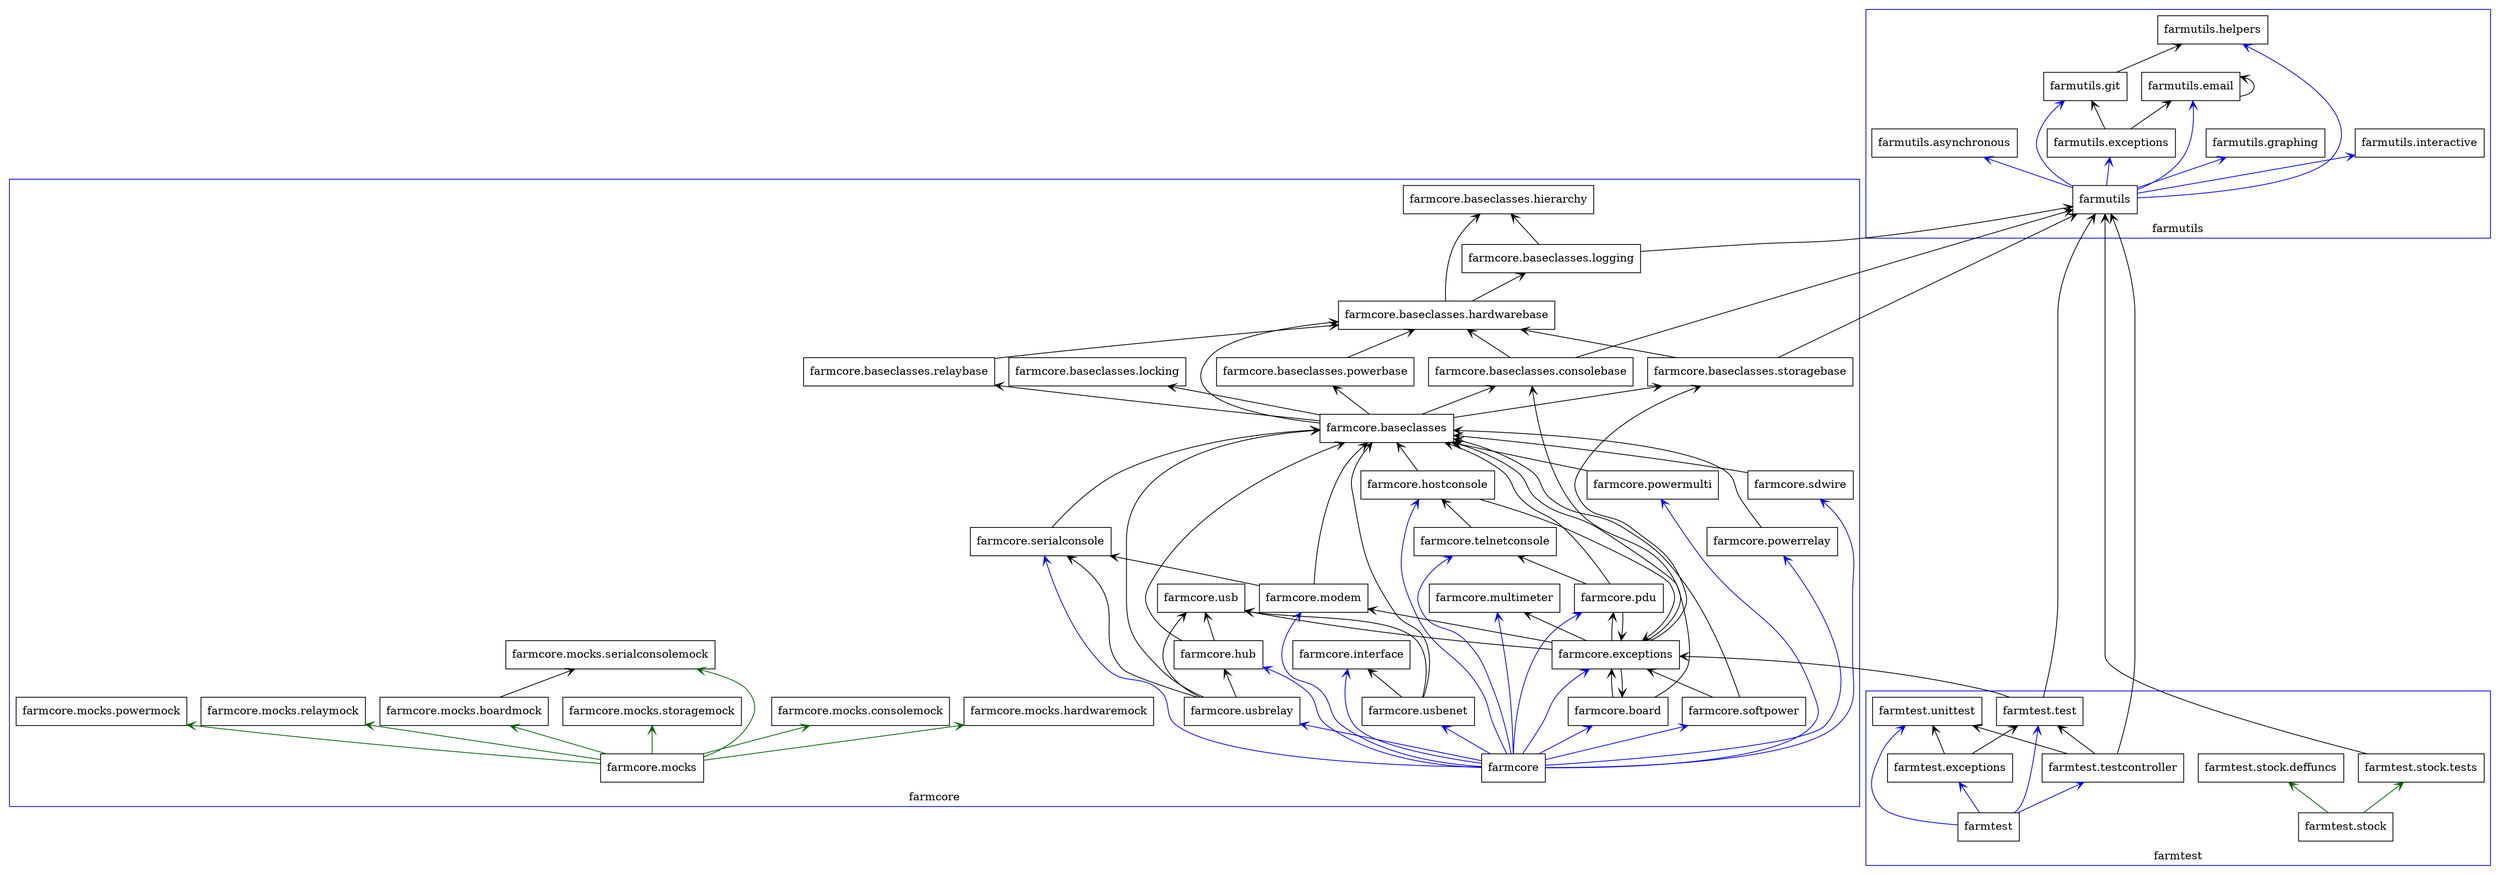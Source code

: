 digraph "packages_pluma" {
    charset="utf-8"
    rankdir=BT
    subgraph cluster_farmcore {
		label = "farmcore";
		color=blue

        "0" [label="farmcore", shape="box"];
        "1" [label="farmcore.baseclasses", shape="box"];
        "2" [label="farmcore.baseclasses.consolebase", shape="box"];
        "3" [label="farmcore.baseclasses.hardwarebase", shape="box"];
        "4" [label="farmcore.baseclasses.hierarchy", shape="box"];
        "5" [label="farmcore.baseclasses.locking", shape="box"];
        "6" [label="farmcore.baseclasses.logging", shape="box"];
        "7" [label="farmcore.baseclasses.powerbase", shape="box"];
        "8" [label="farmcore.baseclasses.relaybase", shape="box"];
        "9" [label="farmcore.baseclasses.storagebase", shape="box"];
        "10" [label="farmcore.board", shape="box"];
        "11" [label="farmcore.exceptions", shape="box"];
        "12" [label="farmcore.hostconsole", shape="box"];
        "13" [label="farmcore.hub", shape="box"];
        "14" [label="farmcore.interface", shape="box"];
        "15" [label="farmcore.mocks", shape="box"];
        "16" [label="farmcore.mocks.boardmock", shape="box"];
        "17" [label="farmcore.mocks.consolemock", shape="box"];
        "18" [label="farmcore.mocks.hardwaremock", shape="box"];
        "19" [label="farmcore.mocks.powermock", shape="box"];
        "20" [label="farmcore.mocks.relaymock", shape="box"];
        "21" [label="farmcore.mocks.serialconsolemock", shape="box"];
        "22" [label="farmcore.mocks.storagemock", shape="box"];
        "23" [label="farmcore.modem", shape="box"];
        "24" [label="farmcore.multimeter", shape="box"];
        "26" [label="farmcore.pdu", shape="box"];
        "27" [label="farmcore.powermulti", shape="box"];
        "28" [label="farmcore.powerrelay", shape="box"];
        "30" [label="farmcore.sdwire", shape="box"];
        "31" [label="farmcore.serialconsole", shape="box"];
        "32" [label="farmcore.softpower", shape="box"];
        "33" [label="farmcore.telnetconsole", shape="box"];
        "34" [label="farmcore.usb", shape="box"];
        "35" [label="farmcore.usbenet", shape="box"];
        "36" [label="farmcore.usbrelay", shape="box"];
    }
    subgraph cluster_farmtest {
		label = "farmtest";
		color=blue

        "37" [label="farmtest", shape="box"];
        "38" [label="farmtest.exceptions", shape="box"];
        "39" [label="farmtest.stock", shape="box"];
        "40" [label="farmtest.stock.deffuncs", shape="box"];
        "41" [label="farmtest.stock.tests", shape="box"];
        "42" [label="farmtest.test", shape="box"];
        "43" [label="farmtest.testcontroller", shape="box"];
        "44" [label="farmtest.unittest", shape="box"];
    }
    subgraph cluster_farmutils {
		label = "farmutils";
		color=blue

        "45" [label="farmutils", shape="box"];
        "46" [label="farmutils.asynchronous", shape="box"];
        "47" [label="farmutils.email", shape="box"];
        "48" [label="farmutils.exceptions", shape="box"];
        "49" [label="farmutils.git", shape="box"];
        "50" [label="farmutils.graphing", shape="box"];
        "51" [label="farmutils.helpers", shape="box"];
        "52" [label="farmutils.interactive", shape="box"];
    }
    "0" -> "10" [arrowhead="open", color="blue", arrowtail="none"];
    "0" -> "11" [arrowhead="open", color="blue", arrowtail="none"];
    "0" -> "12" [arrowhead="open", color="blue", arrowtail="none"];
    "0" -> "13" [arrowhead="open", color="blue", arrowtail="none"];
    "0" -> "14" [arrowhead="open", color="blue", arrowtail="none"];
    "0" -> "23" [arrowhead="open", color="blue", arrowtail="none"];
    "0" -> "24" [arrowhead="open", color="blue", arrowtail="none"];
    "0" -> "26" [arrowhead="open", color="blue", arrowtail="none"];
    "0" -> "27" [arrowhead="open", color="blue", arrowtail="none"];
    "0" -> "28" [arrowhead="open", color="blue", arrowtail="none"];
    "0" -> "30" [arrowhead="open", color="blue", arrowtail="none"];
    "0" -> "31" [arrowhead="open", color="blue", arrowtail="none"];
    "0" -> "32" [arrowhead="open", color="blue", arrowtail="none"];
    "0" -> "33" [arrowhead="open", color="blue", arrowtail="none"];
    "0" -> "35" [arrowhead="open", color="blue", arrowtail="none"];
    "0" -> "36" [arrowhead="open", color="blue", arrowtail="none"];
    "1" -> "2" [arrowhead="open", arrowtail="none"];
    "1" -> "3" [arrowhead="open", arrowtail="none"];
    "1" -> "5" [arrowhead="open", arrowtail="none"];
    "1" -> "7" [arrowhead="open", arrowtail="none"];
    "1" -> "8" [arrowhead="open", arrowtail="none"];
    "1" -> "9" [arrowhead="open", arrowtail="none"];
    "2" -> "3" [arrowhead="open", arrowtail="none"];
    "2" -> "45" [arrowhead="open", arrowtail="none"];
    "3" -> "4" [arrowhead="open", arrowtail="none"];
    "3" -> "6" [arrowhead="open", arrowtail="none"];
    "6" -> "4" [arrowhead="open", arrowtail="none"];
    "6" -> "45" [arrowhead="open", arrowtail="none"];
    "7" -> "3" [arrowhead="open", arrowtail="none"];
    "8" -> "3" [arrowhead="open", arrowtail="none"];
    "9" -> "3" [arrowhead="open", arrowtail="none"];
    "9" -> "45" [arrowhead="open", arrowtail="none"];
    "10" -> "1" [arrowhead="open", arrowtail="none"];
    "10" -> "11" [arrowhead="open", arrowtail="none"];
    "11" -> "2" [arrowhead="open", arrowtail="none"];
    "11" -> "9" [arrowhead="open", arrowtail="none"];
    "11" -> "10" [arrowhead="open", arrowtail="none"];
    "11" -> "23" [arrowhead="open", arrowtail="none"];
    "11" -> "24" [arrowhead="open", arrowtail="none"];
    "11" -> "26" [arrowhead="open", arrowtail="none"];
    "11" -> "34" [arrowhead="open", arrowtail="none"];
    "12" -> "1" [arrowhead="open", arrowtail="none"];
    "12" -> "11" [arrowhead="open", arrowtail="none"];
    "13" -> "1" [arrowhead="open", arrowtail="none"];
    "13" -> "34" [arrowhead="open", arrowtail="none"];
    "15" -> "16" [arrowhead="open", color=darkgreen arrowtail="none"];
    "15" -> "17" [arrowhead="open", color=darkgreen arrowtail="none"];
    "15" -> "18" [arrowhead="open", color=darkgreen arrowtail="none"];
    "15" -> "19" [arrowhead="open", color=darkgreen arrowtail="none"];
    "15" -> "20" [arrowhead="open", color=darkgreen arrowtail="none"];
    "15" -> "21" [arrowhead="open", color=darkgreen arrowtail="none"];
    "15" -> "22" [arrowhead="open", color=darkgreen arrowtail="none"];
    "16" -> "21" [arrowhead="open", arrowtail="none"];
    "23" -> "1" [arrowhead="open", arrowtail="none"];
    "23" -> "31" [arrowhead="open", arrowtail="none"];
    "26" -> "1" [arrowhead="open", arrowtail="none"];
    "26" -> "11" [arrowhead="open", arrowtail="none"];
    "26" -> "33" [arrowhead="open", arrowtail="none"];
    "27" -> "1" [arrowhead="open", arrowtail="none"];
    "28" -> "1" [arrowhead="open", arrowtail="none"];
    "30" -> "1" [arrowhead="open", arrowtail="none"];
    "31" -> "1" [arrowhead="open", arrowtail="none"];
    "32" -> "1" [arrowhead="open", arrowtail="none"];
    "32" -> "11" [arrowhead="open", arrowtail="none"];
    "33" -> "12" [arrowhead="open", arrowtail="none"];
    "35" -> "1" [arrowhead="open", arrowtail="none"];
    "35" -> "14" [arrowhead="open", arrowtail="none"];
    "35" -> "34" [arrowhead="open", arrowtail="none"];
    "36" -> "1" [arrowhead="open", arrowtail="none"];
    "36" -> "13" [arrowhead="open", arrowtail="none"];
    "36" -> "31" [arrowhead="open", arrowtail="none"];
    "36" -> "34" [arrowhead="open", arrowtail="none"];
    "37" -> "38" [arrowhead="open", color="blue", arrowtail="none"];
    "37" -> "42" [arrowhead="open", color="blue", arrowtail="none"];
    "37" -> "43" [arrowhead="open", color="blue", arrowtail="none"];
    "37" -> "44" [arrowhead="open", color="blue", arrowtail="none"];
    "38" -> "42" [arrowhead="open", arrowtail="none"];
    "38" -> "44" [arrowhead="open", arrowtail="none"];
    "39" -> "40" [arrowhead="open", color=darkgreen arrowtail="none"];
    "39" -> "41" [arrowhead="open", color=darkgreen arrowtail="none"];
    "41" -> "45" [arrowhead="open", arrowtail="none"];
    "42" -> "11" [arrowhead="open", arrowtail="none"];
    "42" -> "45" [arrowhead="open", arrowtail="none"];
    "43" -> "42" [arrowhead="open", arrowtail="none"];
    "43" -> "44" [arrowhead="open", arrowtail="none"];
    "43" -> "45" [arrowhead="open", arrowtail="none"];
    "45" -> "46" [arrowhead="open", color="blue", arrowtail="none"];
    "45" -> "47" [arrowhead="open", color="blue", arrowtail="none"];
    "45" -> "48" [arrowhead="open", color="blue", arrowtail="none"];
    "45" -> "49" [arrowhead="open", color="blue", arrowtail="none"];
    "45" -> "50" [arrowhead="open", color="blue", arrowtail="none"];
    "45" -> "51" [arrowhead="open", color="blue", arrowtail="none"];
    "45" -> "52" [arrowhead="open", color="blue", arrowtail="none"];
    "47" -> "47" [arrowhead="open", arrowtail="none"];
    "48" -> "47" [arrowhead="open", arrowtail="none"];
    "48" -> "49" [arrowhead="open", arrowtail="none"];
    "49" -> "51" [arrowhead="open", arrowtail="none"];
}
